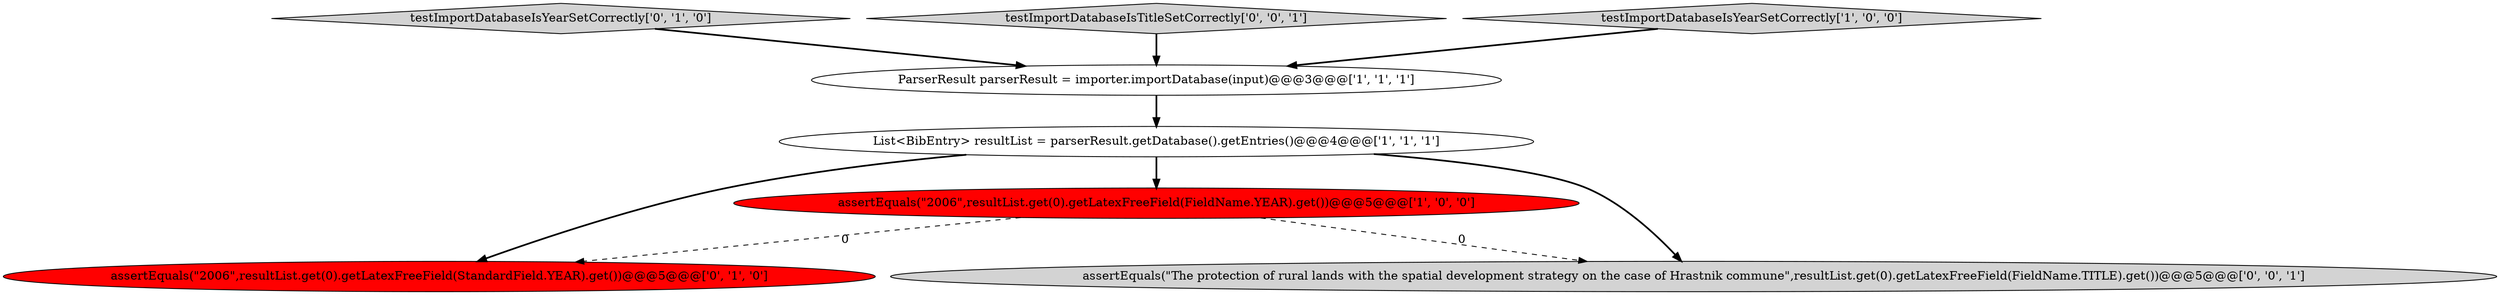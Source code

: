 digraph {
4 [style = filled, label = "testImportDatabaseIsYearSetCorrectly['0', '1', '0']", fillcolor = lightgray, shape = diamond image = "AAA0AAABBB2BBB"];
3 [style = filled, label = "ParserResult parserResult = importer.importDatabase(input)@@@3@@@['1', '1', '1']", fillcolor = white, shape = ellipse image = "AAA0AAABBB1BBB"];
5 [style = filled, label = "assertEquals(\"2006\",resultList.get(0).getLatexFreeField(StandardField.YEAR).get())@@@5@@@['0', '1', '0']", fillcolor = red, shape = ellipse image = "AAA1AAABBB2BBB"];
6 [style = filled, label = "assertEquals(\"The protection of rural lands with the spatial development strategy on the case of Hrastnik commune\",resultList.get(0).getLatexFreeField(FieldName.TITLE).get())@@@5@@@['0', '0', '1']", fillcolor = lightgray, shape = ellipse image = "AAA0AAABBB3BBB"];
0 [style = filled, label = "assertEquals(\"2006\",resultList.get(0).getLatexFreeField(FieldName.YEAR).get())@@@5@@@['1', '0', '0']", fillcolor = red, shape = ellipse image = "AAA1AAABBB1BBB"];
7 [style = filled, label = "testImportDatabaseIsTitleSetCorrectly['0', '0', '1']", fillcolor = lightgray, shape = diamond image = "AAA0AAABBB3BBB"];
2 [style = filled, label = "testImportDatabaseIsYearSetCorrectly['1', '0', '0']", fillcolor = lightgray, shape = diamond image = "AAA0AAABBB1BBB"];
1 [style = filled, label = "List<BibEntry> resultList = parserResult.getDatabase().getEntries()@@@4@@@['1', '1', '1']", fillcolor = white, shape = ellipse image = "AAA0AAABBB1BBB"];
1->5 [style = bold, label=""];
4->3 [style = bold, label=""];
1->6 [style = bold, label=""];
1->0 [style = bold, label=""];
3->1 [style = bold, label=""];
0->5 [style = dashed, label="0"];
7->3 [style = bold, label=""];
2->3 [style = bold, label=""];
0->6 [style = dashed, label="0"];
}
